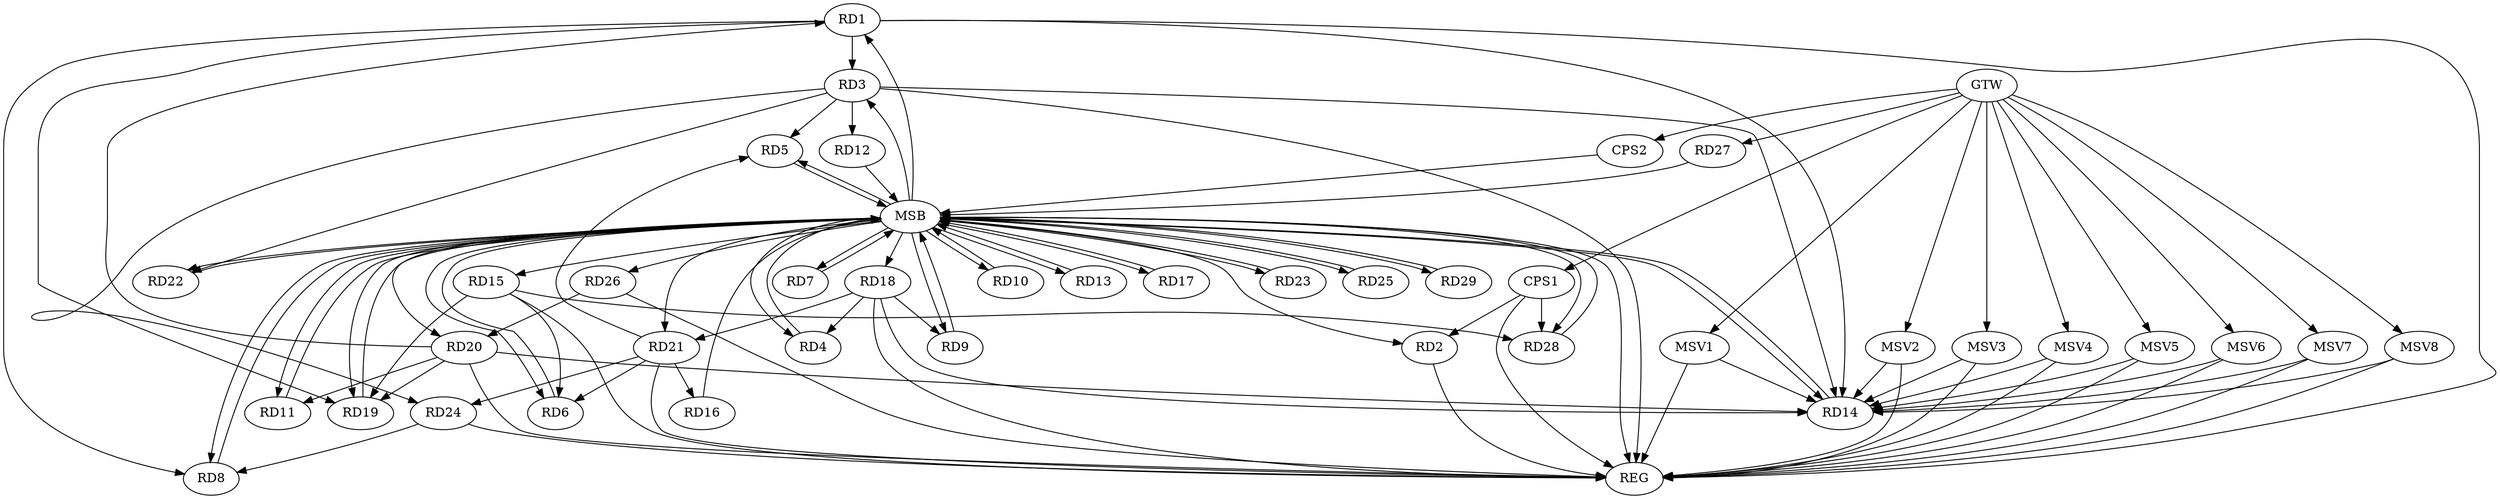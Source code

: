 strict digraph G {
  RD1 [ label="RD1" ];
  RD2 [ label="RD2" ];
  RD3 [ label="RD3" ];
  RD4 [ label="RD4" ];
  RD5 [ label="RD5" ];
  RD6 [ label="RD6" ];
  RD7 [ label="RD7" ];
  RD8 [ label="RD8" ];
  RD9 [ label="RD9" ];
  RD10 [ label="RD10" ];
  RD11 [ label="RD11" ];
  RD12 [ label="RD12" ];
  RD13 [ label="RD13" ];
  RD14 [ label="RD14" ];
  RD15 [ label="RD15" ];
  RD16 [ label="RD16" ];
  RD17 [ label="RD17" ];
  RD18 [ label="RD18" ];
  RD19 [ label="RD19" ];
  RD20 [ label="RD20" ];
  RD21 [ label="RD21" ];
  RD22 [ label="RD22" ];
  RD23 [ label="RD23" ];
  RD24 [ label="RD24" ];
  RD25 [ label="RD25" ];
  RD26 [ label="RD26" ];
  RD27 [ label="RD27" ];
  RD28 [ label="RD28" ];
  RD29 [ label="RD29" ];
  CPS1 [ label="CPS1" ];
  CPS2 [ label="CPS2" ];
  GTW [ label="GTW" ];
  REG [ label="REG" ];
  MSB [ label="MSB" ];
  MSV1 [ label="MSV1" ];
  MSV2 [ label="MSV2" ];
  MSV3 [ label="MSV3" ];
  MSV4 [ label="MSV4" ];
  MSV5 [ label="MSV5" ];
  MSV6 [ label="MSV6" ];
  MSV7 [ label="MSV7" ];
  MSV8 [ label="MSV8" ];
  RD1 -> RD3;
  RD1 -> RD8;
  RD1 -> RD14;
  RD1 -> RD19;
  RD20 -> RD1;
  RD3 -> RD5;
  RD3 -> RD12;
  RD3 -> RD14;
  RD3 -> RD22;
  RD3 -> RD24;
  RD18 -> RD4;
  RD21 -> RD5;
  RD15 -> RD6;
  RD21 -> RD6;
  RD24 -> RD8;
  RD18 -> RD9;
  RD20 -> RD11;
  RD18 -> RD14;
  RD20 -> RD14;
  RD15 -> RD19;
  RD15 -> RD28;
  RD21 -> RD16;
  RD18 -> RD21;
  RD20 -> RD19;
  RD26 -> RD20;
  RD21 -> RD24;
  CPS1 -> RD2;
  CPS1 -> RD28;
  GTW -> RD27;
  GTW -> CPS1;
  GTW -> CPS2;
  RD1 -> REG;
  RD2 -> REG;
  RD3 -> REG;
  RD15 -> REG;
  RD18 -> REG;
  RD20 -> REG;
  RD21 -> REG;
  RD24 -> REG;
  RD26 -> REG;
  CPS1 -> REG;
  RD4 -> MSB;
  MSB -> RD17;
  MSB -> RD22;
  MSB -> RD25;
  MSB -> REG;
  RD5 -> MSB;
  MSB -> RD10;
  MSB -> RD14;
  MSB -> RD28;
  RD6 -> MSB;
  MSB -> RD2;
  MSB -> RD11;
  MSB -> RD23;
  RD7 -> MSB;
  MSB -> RD20;
  RD8 -> MSB;
  RD9 -> MSB;
  MSB -> RD1;
  MSB -> RD19;
  RD10 -> MSB;
  MSB -> RD3;
  MSB -> RD6;
  RD11 -> MSB;
  MSB -> RD4;
  MSB -> RD26;
  MSB -> RD29;
  RD12 -> MSB;
  MSB -> RD9;
  MSB -> RD13;
  RD13 -> MSB;
  RD14 -> MSB;
  RD16 -> MSB;
  RD17 -> MSB;
  MSB -> RD5;
  RD19 -> MSB;
  MSB -> RD15;
  MSB -> RD21;
  RD22 -> MSB;
  RD23 -> MSB;
  RD25 -> MSB;
  RD27 -> MSB;
  MSB -> RD18;
  RD28 -> MSB;
  RD29 -> MSB;
  MSB -> RD8;
  CPS2 -> MSB;
  MSB -> RD7;
  MSV1 -> RD14;
  MSV2 -> RD14;
  GTW -> MSV1;
  MSV1 -> REG;
  GTW -> MSV2;
  MSV2 -> REG;
  MSV3 -> RD14;
  MSV4 -> RD14;
  MSV5 -> RD14;
  GTW -> MSV3;
  MSV3 -> REG;
  GTW -> MSV4;
  MSV4 -> REG;
  GTW -> MSV5;
  MSV5 -> REG;
  MSV6 -> RD14;
  GTW -> MSV6;
  MSV6 -> REG;
  MSV7 -> RD14;
  MSV8 -> RD14;
  GTW -> MSV7;
  MSV7 -> REG;
  GTW -> MSV8;
  MSV8 -> REG;
}
